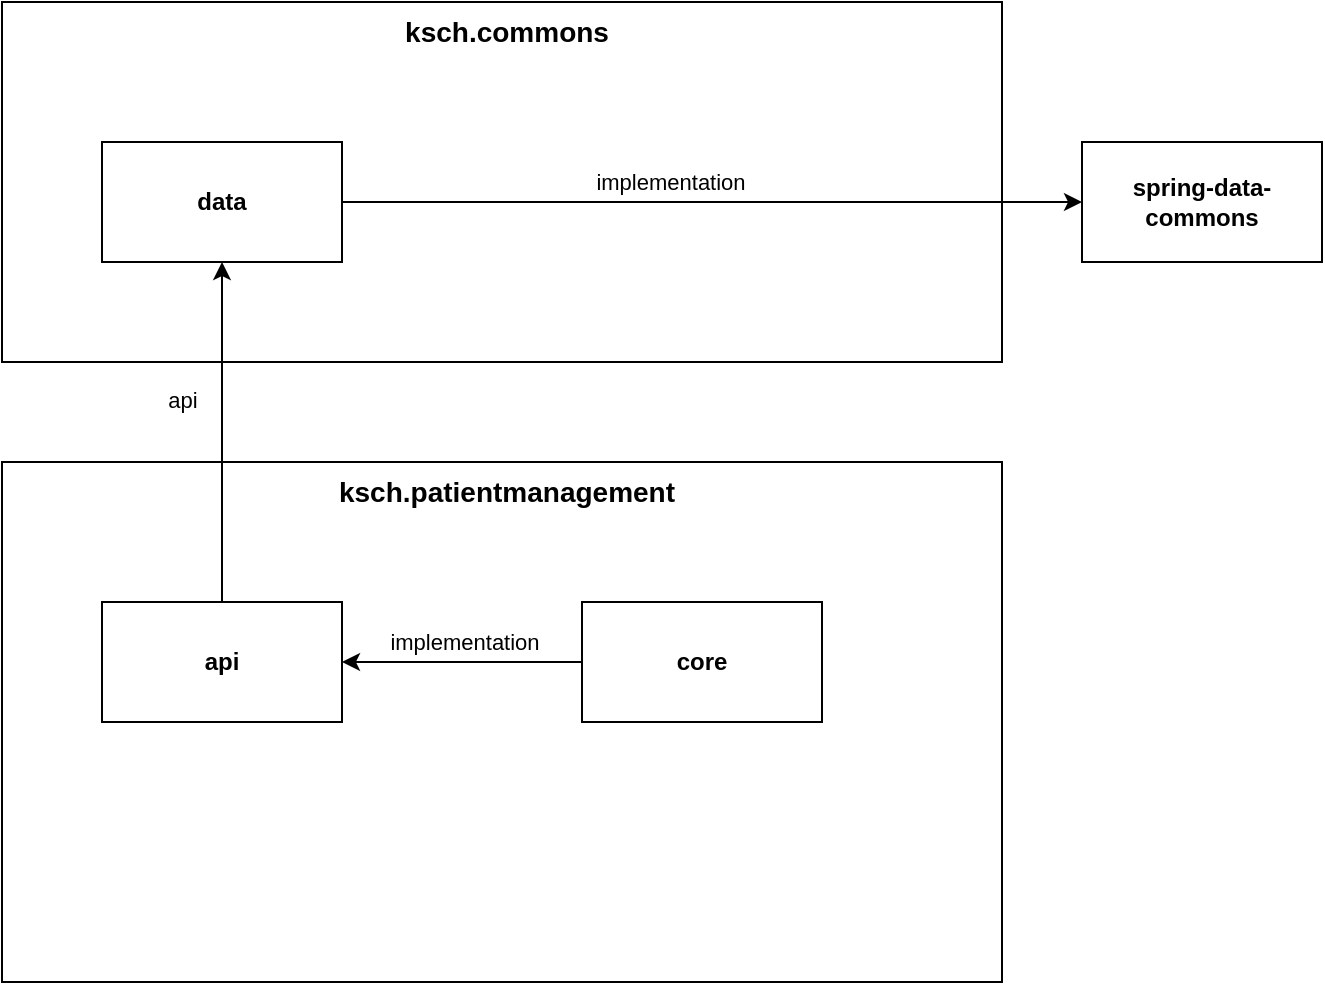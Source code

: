 <mxfile version="21.6.1" type="device">
  <diagram name="Page-1" id="RrcWq4_QC9YrLvJBkymK">
    <mxGraphModel dx="1434" dy="854" grid="1" gridSize="10" guides="1" tooltips="1" connect="1" arrows="1" fold="1" page="1" pageScale="1" pageWidth="827" pageHeight="1169" math="0" shadow="0">
      <root>
        <mxCell id="0" />
        <mxCell id="1" parent="0" />
        <mxCell id="QuSLitA5PdBHhPOCg3-z-5" value="" style="fontStyle=1;align=right;verticalAlign=top;childLayout=stackLayout;horizontal=1;horizontalStack=0;resizeParent=1;resizeParentMax=0;resizeLast=0;marginBottom=0;allowArrows=0;connectable=0;strokeColor=#000000;strokeWidth=1;fontSize=12;fillColor=default;shadow=0;dropTarget=0;" vertex="1" parent="1">
          <mxGeometry x="230" y="430" width="500" height="260" as="geometry" />
        </mxCell>
        <mxCell id="QuSLitA5PdBHhPOCg3-z-6" value="ksch.patientmanagement" style="html=1;align=center;spacingLeft=4;verticalAlign=middle;strokeColor=none;fillColor=none;fontStyle=1;strokeWidth=1;fontSize=14;" vertex="1" parent="QuSLitA5PdBHhPOCg3-z-5">
          <mxGeometry width="500" height="30" as="geometry" />
        </mxCell>
        <mxCell id="QuSLitA5PdBHhPOCg3-z-7" value="" style="shape=component;jettyWidth=8;jettyHeight=4;fontSize=14;fillColor=default;strokeColor=none;strokeWidth=1;" vertex="1" parent="QuSLitA5PdBHhPOCg3-z-6">
          <mxGeometry x="1" width="5" relative="1" as="geometry">
            <mxPoint x="-7" y="7" as="offset" />
          </mxGeometry>
        </mxCell>
        <mxCell id="QuSLitA5PdBHhPOCg3-z-8" value="" style="swimlane;swimlaneBody=1;swimlaneHead=1;horizontal=1;swimlaneLine=0;collapsible=0;fontStyle=0;strokeColor=none;strokeWidth=1;fontSize=12;fillColor=none;" vertex="1" parent="QuSLitA5PdBHhPOCg3-z-5">
          <mxGeometry y="30" width="500" height="230" as="geometry" />
        </mxCell>
        <mxCell id="QuSLitA5PdBHhPOCg3-z-9" value="api" style="rounded=0;whiteSpace=wrap;html=1;fontStyle=1" vertex="1" parent="QuSLitA5PdBHhPOCg3-z-8">
          <mxGeometry x="50" y="40" width="120" height="60" as="geometry" />
        </mxCell>
        <mxCell id="QuSLitA5PdBHhPOCg3-z-12" value="core" style="rounded=0;whiteSpace=wrap;html=1;fontStyle=1" vertex="1" parent="QuSLitA5PdBHhPOCg3-z-8">
          <mxGeometry x="290" y="40" width="120" height="60" as="geometry" />
        </mxCell>
        <mxCell id="QuSLitA5PdBHhPOCg3-z-13" value="" style="endArrow=classic;html=1;rounded=0;" edge="1" parent="QuSLitA5PdBHhPOCg3-z-8" source="QuSLitA5PdBHhPOCg3-z-12" target="QuSLitA5PdBHhPOCg3-z-9">
          <mxGeometry width="50" height="50" relative="1" as="geometry">
            <mxPoint x="-250" y="150.0" as="sourcePoint" />
            <mxPoint x="-200" y="100.0" as="targetPoint" />
          </mxGeometry>
        </mxCell>
        <mxCell id="QuSLitA5PdBHhPOCg3-z-14" value="implementation" style="edgeLabel;html=1;align=center;verticalAlign=middle;resizable=0;points=[];" vertex="1" connectable="0" parent="QuSLitA5PdBHhPOCg3-z-13">
          <mxGeometry x="-0.257" y="-2" relative="1" as="geometry">
            <mxPoint x="-15" y="-8" as="offset" />
          </mxGeometry>
        </mxCell>
        <mxCell id="QuSLitA5PdBHhPOCg3-z-15" value="" style="fontStyle=1;align=right;verticalAlign=top;childLayout=stackLayout;horizontal=1;horizontalStack=0;resizeParent=1;resizeParentMax=0;resizeLast=0;marginBottom=0;allowArrows=0;connectable=0;strokeColor=#000000;strokeWidth=1;fontSize=12;fillColor=default;shadow=0;dropTarget=0;" vertex="1" parent="1">
          <mxGeometry x="230" y="200" width="500" height="180" as="geometry" />
        </mxCell>
        <mxCell id="QuSLitA5PdBHhPOCg3-z-16" value="ksch.commons" style="html=1;align=center;spacingLeft=4;verticalAlign=middle;strokeColor=none;fillColor=none;fontStyle=1;strokeWidth=1;fontSize=14;" vertex="1" parent="QuSLitA5PdBHhPOCg3-z-15">
          <mxGeometry width="500" height="30" as="geometry" />
        </mxCell>
        <mxCell id="QuSLitA5PdBHhPOCg3-z-17" value="" style="shape=component;jettyWidth=8;jettyHeight=4;fontSize=14;fillColor=default;strokeColor=none;strokeWidth=1;" vertex="1" parent="QuSLitA5PdBHhPOCg3-z-16">
          <mxGeometry x="1" width="5" relative="1" as="geometry">
            <mxPoint x="-7" y="7" as="offset" />
          </mxGeometry>
        </mxCell>
        <mxCell id="QuSLitA5PdBHhPOCg3-z-18" value="" style="swimlane;swimlaneBody=1;swimlaneHead=1;horizontal=1;swimlaneLine=0;collapsible=0;fontStyle=0;strokeColor=none;strokeWidth=1;fontSize=12;fillColor=none;" vertex="1" parent="QuSLitA5PdBHhPOCg3-z-15">
          <mxGeometry y="30" width="500" height="150" as="geometry" />
        </mxCell>
        <mxCell id="QuSLitA5PdBHhPOCg3-z-1" value="data" style="rounded=0;whiteSpace=wrap;html=1;fontStyle=1" vertex="1" parent="QuSLitA5PdBHhPOCg3-z-18">
          <mxGeometry x="50" y="40" width="120" height="60" as="geometry" />
        </mxCell>
        <mxCell id="QuSLitA5PdBHhPOCg3-z-2" value="spring-data-commons" style="rounded=0;whiteSpace=wrap;html=1;fontStyle=1" vertex="1" parent="1">
          <mxGeometry x="770" y="270" width="120" height="60" as="geometry" />
        </mxCell>
        <mxCell id="QuSLitA5PdBHhPOCg3-z-3" value="" style="endArrow=classic;html=1;rounded=0;" edge="1" parent="1" source="QuSLitA5PdBHhPOCg3-z-1" target="QuSLitA5PdBHhPOCg3-z-2">
          <mxGeometry width="50" height="50" relative="1" as="geometry">
            <mxPoint x="400" y="300.0" as="sourcePoint" />
            <mxPoint x="450" y="250.0" as="targetPoint" />
          </mxGeometry>
        </mxCell>
        <mxCell id="QuSLitA5PdBHhPOCg3-z-4" value="implementation" style="edgeLabel;html=1;align=center;verticalAlign=middle;resizable=0;points=[];" vertex="1" connectable="0" parent="QuSLitA5PdBHhPOCg3-z-3">
          <mxGeometry x="-0.226" relative="1" as="geometry">
            <mxPoint x="21" y="-10" as="offset" />
          </mxGeometry>
        </mxCell>
        <mxCell id="QuSLitA5PdBHhPOCg3-z-10" value="" style="endArrow=classic;html=1;rounded=0;" edge="1" parent="1" source="QuSLitA5PdBHhPOCg3-z-9" target="QuSLitA5PdBHhPOCg3-z-1">
          <mxGeometry width="50" height="50" relative="1" as="geometry">
            <mxPoint x="30" y="340.0" as="sourcePoint" />
            <mxPoint x="80" y="290.0" as="targetPoint" />
          </mxGeometry>
        </mxCell>
        <mxCell id="QuSLitA5PdBHhPOCg3-z-11" value="api" style="edgeLabel;html=1;align=center;verticalAlign=middle;resizable=0;points=[];" vertex="1" connectable="0" parent="QuSLitA5PdBHhPOCg3-z-10">
          <mxGeometry x="0.192" y="2" relative="1" as="geometry">
            <mxPoint x="-18" as="offset" />
          </mxGeometry>
        </mxCell>
      </root>
    </mxGraphModel>
  </diagram>
</mxfile>
